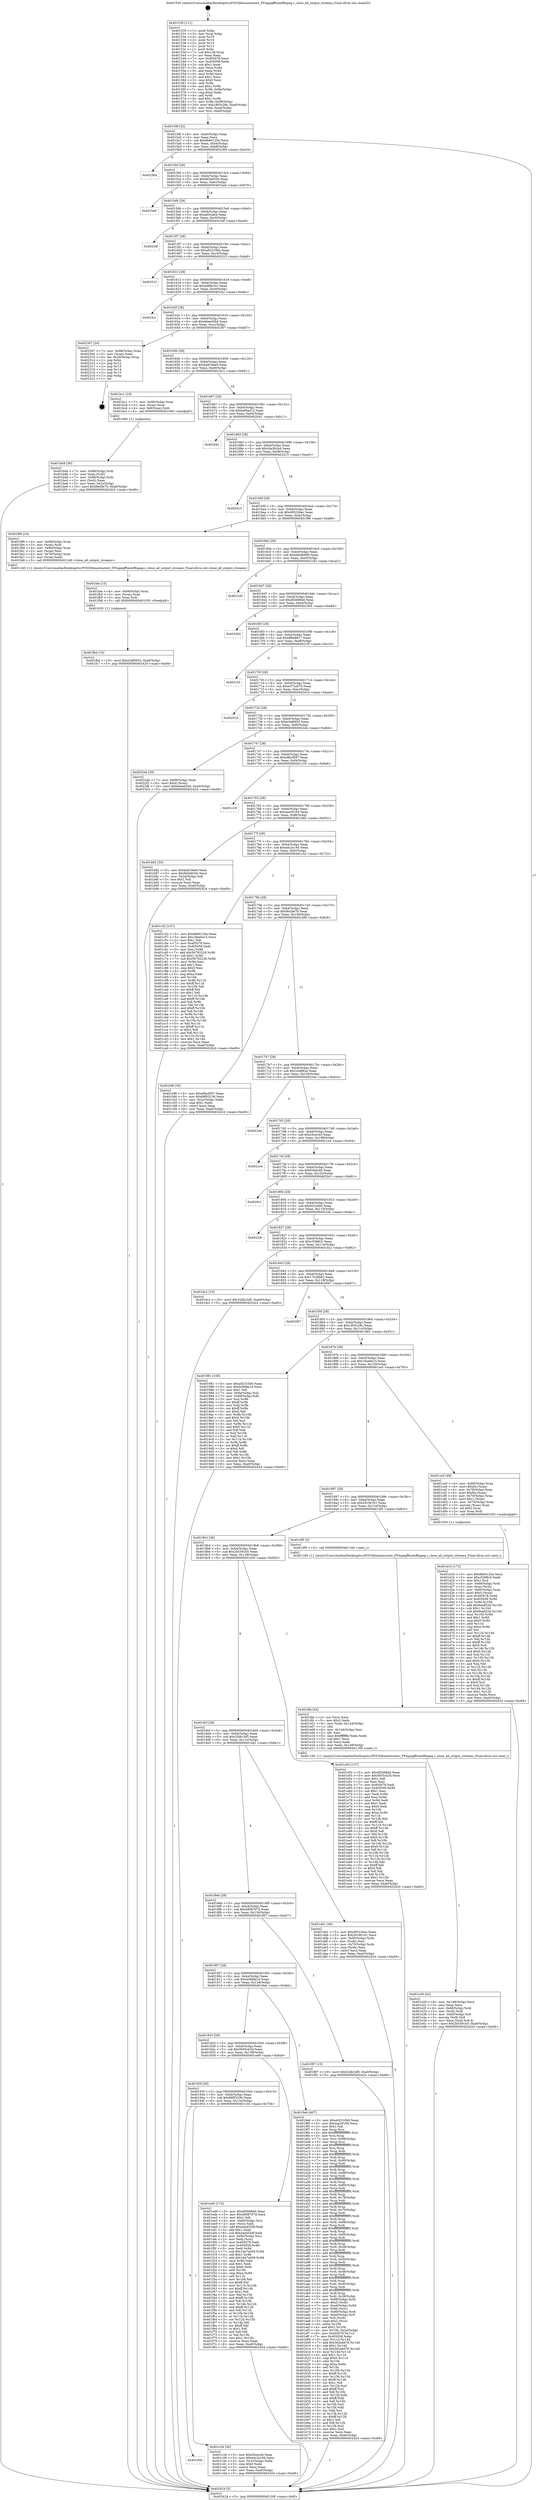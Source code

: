 digraph "0x401530" {
  label = "0x401530 (/mnt/c/Users/mathe/Desktop/tcc/POCII/binaries/extr_FFmpegfftoolsffmpeg.c_close_all_output_streams_Final-ollvm.out::main(0))"
  labelloc = "t"
  node[shape=record]

  Entry [label="",width=0.3,height=0.3,shape=circle,fillcolor=black,style=filled]
  "0x40159f" [label="{
     0x40159f [32]\l
     | [instrs]\l
     &nbsp;&nbsp;0x40159f \<+6\>: mov -0xa0(%rbp),%eax\l
     &nbsp;&nbsp;0x4015a5 \<+2\>: mov %eax,%ecx\l
     &nbsp;&nbsp;0x4015a7 \<+6\>: sub $0x8b60125e,%ecx\l
     &nbsp;&nbsp;0x4015ad \<+6\>: mov %eax,-0xb4(%rbp)\l
     &nbsp;&nbsp;0x4015b3 \<+6\>: mov %ecx,-0xb8(%rbp)\l
     &nbsp;&nbsp;0x4015b9 \<+6\>: je 0000000000402364 \<main+0xe34\>\l
  }"]
  "0x402364" [label="{
     0x402364\l
  }", style=dashed]
  "0x4015bf" [label="{
     0x4015bf [28]\l
     | [instrs]\l
     &nbsp;&nbsp;0x4015bf \<+5\>: jmp 00000000004015c4 \<main+0x94\>\l
     &nbsp;&nbsp;0x4015c4 \<+6\>: mov -0xb4(%rbp),%eax\l
     &nbsp;&nbsp;0x4015ca \<+5\>: sub $0x9d3e833e,%eax\l
     &nbsp;&nbsp;0x4015cf \<+6\>: mov %eax,-0xbc(%rbp)\l
     &nbsp;&nbsp;0x4015d5 \<+6\>: je 0000000000401ba0 \<main+0x670\>\l
  }"]
  Exit [label="",width=0.3,height=0.3,shape=circle,fillcolor=black,style=filled,peripheries=2]
  "0x401ba0" [label="{
     0x401ba0\l
  }", style=dashed]
  "0x4015db" [label="{
     0x4015db [28]\l
     | [instrs]\l
     &nbsp;&nbsp;0x4015db \<+5\>: jmp 00000000004015e0 \<main+0xb0\>\l
     &nbsp;&nbsp;0x4015e0 \<+6\>: mov -0xb4(%rbp),%eax\l
     &nbsp;&nbsp;0x4015e6 \<+5\>: sub $0xa65cafce,%eax\l
     &nbsp;&nbsp;0x4015eb \<+6\>: mov %eax,-0xc0(%rbp)\l
     &nbsp;&nbsp;0x4015f1 \<+6\>: je 00000000004023df \<main+0xeaf\>\l
  }"]
  "0x401fbd" [label="{
     0x401fbd [15]\l
     | [instrs]\l
     &nbsp;&nbsp;0x401fbd \<+10\>: movl $0xe3af6953,-0xa0(%rbp)\l
     &nbsp;&nbsp;0x401fc7 \<+5\>: jmp 0000000000402424 \<main+0xef4\>\l
  }"]
  "0x4023df" [label="{
     0x4023df\l
  }", style=dashed]
  "0x4015f7" [label="{
     0x4015f7 [28]\l
     | [instrs]\l
     &nbsp;&nbsp;0x4015f7 \<+5\>: jmp 00000000004015fc \<main+0xcc\>\l
     &nbsp;&nbsp;0x4015fc \<+6\>: mov -0xb4(%rbp),%eax\l
     &nbsp;&nbsp;0x401602 \<+5\>: sub $0xa92310b0,%eax\l
     &nbsp;&nbsp;0x401607 \<+6\>: mov %eax,-0xc4(%rbp)\l
     &nbsp;&nbsp;0x40160d \<+6\>: je 000000000040231f \<main+0xdef\>\l
  }"]
  "0x401fae" [label="{
     0x401fae [15]\l
     | [instrs]\l
     &nbsp;&nbsp;0x401fae \<+4\>: mov -0x68(%rbp),%rax\l
     &nbsp;&nbsp;0x401fb2 \<+3\>: mov (%rax),%rax\l
     &nbsp;&nbsp;0x401fb5 \<+3\>: mov %rax,%rdi\l
     &nbsp;&nbsp;0x401fb8 \<+5\>: call 0000000000401030 \<free@plt\>\l
     | [calls]\l
     &nbsp;&nbsp;0x401030 \{1\} (unknown)\l
  }"]
  "0x40231f" [label="{
     0x40231f\l
  }", style=dashed]
  "0x401613" [label="{
     0x401613 [28]\l
     | [instrs]\l
     &nbsp;&nbsp;0x401613 \<+5\>: jmp 0000000000401618 \<main+0xe8\>\l
     &nbsp;&nbsp;0x401618 \<+6\>: mov -0xb4(%rbp),%eax\l
     &nbsp;&nbsp;0x40161e \<+5\>: sub $0xa988c3cc,%eax\l
     &nbsp;&nbsp;0x401623 \<+6\>: mov %eax,-0xc8(%rbp)\l
     &nbsp;&nbsp;0x401629 \<+6\>: je 0000000000401fcc \<main+0xa9c\>\l
  }"]
  "0x401e26" [label="{
     0x401e26 [42]\l
     | [instrs]\l
     &nbsp;&nbsp;0x401e26 \<+6\>: mov -0x148(%rbp),%ecx\l
     &nbsp;&nbsp;0x401e2c \<+3\>: imul %eax,%ecx\l
     &nbsp;&nbsp;0x401e2f \<+4\>: mov -0x68(%rbp),%rdi\l
     &nbsp;&nbsp;0x401e33 \<+3\>: mov (%rdi),%rdi\l
     &nbsp;&nbsp;0x401e36 \<+4\>: mov -0x60(%rbp),%r8\l
     &nbsp;&nbsp;0x401e3a \<+3\>: movslq (%r8),%r8\l
     &nbsp;&nbsp;0x401e3d \<+4\>: mov %ecx,(%rdi,%r8,4)\l
     &nbsp;&nbsp;0x401e41 \<+10\>: movl $0x2b5391b5,-0xa0(%rbp)\l
     &nbsp;&nbsp;0x401e4b \<+5\>: jmp 0000000000402424 \<main+0xef4\>\l
  }"]
  "0x401fcc" [label="{
     0x401fcc\l
  }", style=dashed]
  "0x40162f" [label="{
     0x40162f [28]\l
     | [instrs]\l
     &nbsp;&nbsp;0x40162f \<+5\>: jmp 0000000000401634 \<main+0x104\>\l
     &nbsp;&nbsp;0x401634 \<+6\>: mov -0xb4(%rbp),%eax\l
     &nbsp;&nbsp;0x40163a \<+5\>: sub $0xb6eed3b4,%eax\l
     &nbsp;&nbsp;0x40163f \<+6\>: mov %eax,-0xcc(%rbp)\l
     &nbsp;&nbsp;0x401645 \<+6\>: je 0000000000402307 \<main+0xdd7\>\l
  }"]
  "0x401dfa" [label="{
     0x401dfa [44]\l
     | [instrs]\l
     &nbsp;&nbsp;0x401dfa \<+2\>: xor %ecx,%ecx\l
     &nbsp;&nbsp;0x401dfc \<+5\>: mov $0x2,%edx\l
     &nbsp;&nbsp;0x401e01 \<+6\>: mov %edx,-0x144(%rbp)\l
     &nbsp;&nbsp;0x401e07 \<+1\>: cltd\l
     &nbsp;&nbsp;0x401e08 \<+6\>: mov -0x144(%rbp),%esi\l
     &nbsp;&nbsp;0x401e0e \<+2\>: idiv %esi\l
     &nbsp;&nbsp;0x401e10 \<+6\>: imul $0xfffffffe,%edx,%edx\l
     &nbsp;&nbsp;0x401e16 \<+3\>: sub $0x1,%ecx\l
     &nbsp;&nbsp;0x401e19 \<+2\>: sub %ecx,%edx\l
     &nbsp;&nbsp;0x401e1b \<+6\>: mov %edx,-0x148(%rbp)\l
     &nbsp;&nbsp;0x401e21 \<+5\>: call 0000000000401160 \<next_i\>\l
     | [calls]\l
     &nbsp;&nbsp;0x401160 \{1\} (/mnt/c/Users/mathe/Desktop/tcc/POCII/binaries/extr_FFmpegfftoolsffmpeg.c_close_all_output_streams_Final-ollvm.out::next_i)\l
  }"]
  "0x402307" [label="{
     0x402307 [24]\l
     | [instrs]\l
     &nbsp;&nbsp;0x402307 \<+7\>: mov -0x98(%rbp),%rax\l
     &nbsp;&nbsp;0x40230e \<+2\>: mov (%rax),%eax\l
     &nbsp;&nbsp;0x402310 \<+4\>: lea -0x28(%rbp),%rsp\l
     &nbsp;&nbsp;0x402314 \<+1\>: pop %rbx\l
     &nbsp;&nbsp;0x402315 \<+2\>: pop %r12\l
     &nbsp;&nbsp;0x402317 \<+2\>: pop %r13\l
     &nbsp;&nbsp;0x402319 \<+2\>: pop %r14\l
     &nbsp;&nbsp;0x40231b \<+2\>: pop %r15\l
     &nbsp;&nbsp;0x40231d \<+1\>: pop %rbp\l
     &nbsp;&nbsp;0x40231e \<+1\>: ret\l
  }"]
  "0x40164b" [label="{
     0x40164b [28]\l
     | [instrs]\l
     &nbsp;&nbsp;0x40164b \<+5\>: jmp 0000000000401650 \<main+0x120\>\l
     &nbsp;&nbsp;0x401650 \<+6\>: mov -0xb4(%rbp),%eax\l
     &nbsp;&nbsp;0x401656 \<+5\>: sub $0xba919ee0,%eax\l
     &nbsp;&nbsp;0x40165b \<+6\>: mov %eax,-0xd0(%rbp)\l
     &nbsp;&nbsp;0x401661 \<+6\>: je 0000000000401bc1 \<main+0x691\>\l
  }"]
  "0x401d16" [label="{
     0x401d16 [172]\l
     | [instrs]\l
     &nbsp;&nbsp;0x401d16 \<+5\>: mov $0x8b60125e,%ecx\l
     &nbsp;&nbsp;0x401d1b \<+5\>: mov $0xc0288c5,%edx\l
     &nbsp;&nbsp;0x401d20 \<+3\>: mov $0x1,%sil\l
     &nbsp;&nbsp;0x401d23 \<+4\>: mov -0x68(%rbp),%rdi\l
     &nbsp;&nbsp;0x401d27 \<+3\>: mov %rax,(%rdi)\l
     &nbsp;&nbsp;0x401d2a \<+4\>: mov -0x60(%rbp),%rax\l
     &nbsp;&nbsp;0x401d2e \<+6\>: movl $0x0,(%rax)\l
     &nbsp;&nbsp;0x401d34 \<+8\>: mov 0x405078,%r8d\l
     &nbsp;&nbsp;0x401d3c \<+8\>: mov 0x405058,%r9d\l
     &nbsp;&nbsp;0x401d44 \<+3\>: mov %r8d,%r10d\l
     &nbsp;&nbsp;0x401d47 \<+7\>: add $0x6ea822d,%r10d\l
     &nbsp;&nbsp;0x401d4e \<+4\>: sub $0x1,%r10d\l
     &nbsp;&nbsp;0x401d52 \<+7\>: sub $0x6ea822d,%r10d\l
     &nbsp;&nbsp;0x401d59 \<+4\>: imul %r10d,%r8d\l
     &nbsp;&nbsp;0x401d5d \<+4\>: and $0x1,%r8d\l
     &nbsp;&nbsp;0x401d61 \<+4\>: cmp $0x0,%r8d\l
     &nbsp;&nbsp;0x401d65 \<+4\>: sete %r11b\l
     &nbsp;&nbsp;0x401d69 \<+4\>: cmp $0xa,%r9d\l
     &nbsp;&nbsp;0x401d6d \<+3\>: setl %bl\l
     &nbsp;&nbsp;0x401d70 \<+3\>: mov %r11b,%r14b\l
     &nbsp;&nbsp;0x401d73 \<+4\>: xor $0xff,%r14b\l
     &nbsp;&nbsp;0x401d77 \<+3\>: mov %bl,%r15b\l
     &nbsp;&nbsp;0x401d7a \<+4\>: xor $0xff,%r15b\l
     &nbsp;&nbsp;0x401d7e \<+4\>: xor $0x0,%sil\l
     &nbsp;&nbsp;0x401d82 \<+3\>: mov %r14b,%r12b\l
     &nbsp;&nbsp;0x401d85 \<+4\>: and $0x0,%r12b\l
     &nbsp;&nbsp;0x401d89 \<+3\>: and %sil,%r11b\l
     &nbsp;&nbsp;0x401d8c \<+3\>: mov %r15b,%r13b\l
     &nbsp;&nbsp;0x401d8f \<+4\>: and $0x0,%r13b\l
     &nbsp;&nbsp;0x401d93 \<+3\>: and %sil,%bl\l
     &nbsp;&nbsp;0x401d96 \<+3\>: or %r11b,%r12b\l
     &nbsp;&nbsp;0x401d99 \<+3\>: or %bl,%r13b\l
     &nbsp;&nbsp;0x401d9c \<+3\>: xor %r13b,%r12b\l
     &nbsp;&nbsp;0x401d9f \<+3\>: or %r15b,%r14b\l
     &nbsp;&nbsp;0x401da2 \<+4\>: xor $0xff,%r14b\l
     &nbsp;&nbsp;0x401da6 \<+4\>: or $0x0,%sil\l
     &nbsp;&nbsp;0x401daa \<+3\>: and %sil,%r14b\l
     &nbsp;&nbsp;0x401dad \<+3\>: or %r14b,%r12b\l
     &nbsp;&nbsp;0x401db0 \<+4\>: test $0x1,%r12b\l
     &nbsp;&nbsp;0x401db4 \<+3\>: cmovne %edx,%ecx\l
     &nbsp;&nbsp;0x401db7 \<+6\>: mov %ecx,-0xa0(%rbp)\l
     &nbsp;&nbsp;0x401dbd \<+5\>: jmp 0000000000402424 \<main+0xef4\>\l
  }"]
  "0x401bc1" [label="{
     0x401bc1 [19]\l
     | [instrs]\l
     &nbsp;&nbsp;0x401bc1 \<+7\>: mov -0x90(%rbp),%rax\l
     &nbsp;&nbsp;0x401bc8 \<+3\>: mov (%rax),%rax\l
     &nbsp;&nbsp;0x401bcb \<+4\>: mov 0x8(%rax),%rdi\l
     &nbsp;&nbsp;0x401bcf \<+5\>: call 0000000000401060 \<atoi@plt\>\l
     | [calls]\l
     &nbsp;&nbsp;0x401060 \{1\} (unknown)\l
  }"]
  "0x401667" [label="{
     0x401667 [28]\l
     | [instrs]\l
     &nbsp;&nbsp;0x401667 \<+5\>: jmp 000000000040166c \<main+0x13c\>\l
     &nbsp;&nbsp;0x40166c \<+6\>: mov -0xb4(%rbp),%eax\l
     &nbsp;&nbsp;0x401672 \<+5\>: sub $0xbef0ad12,%eax\l
     &nbsp;&nbsp;0x401677 \<+6\>: mov %eax,-0xd4(%rbp)\l
     &nbsp;&nbsp;0x40167d \<+6\>: je 0000000000402041 \<main+0xb11\>\l
  }"]
  "0x40195b" [label="{
     0x40195b\l
  }", style=dashed]
  "0x402041" [label="{
     0x402041\l
  }", style=dashed]
  "0x401683" [label="{
     0x401683 [28]\l
     | [instrs]\l
     &nbsp;&nbsp;0x401683 \<+5\>: jmp 0000000000401688 \<main+0x158\>\l
     &nbsp;&nbsp;0x401688 \<+6\>: mov -0xb4(%rbp),%eax\l
     &nbsp;&nbsp;0x40168e \<+5\>: sub $0xc9a3b2a4,%eax\l
     &nbsp;&nbsp;0x401693 \<+6\>: mov %eax,-0xd8(%rbp)\l
     &nbsp;&nbsp;0x401699 \<+6\>: je 0000000000402415 \<main+0xee5\>\l
  }"]
  "0x401c34" [label="{
     0x401c34 [30]\l
     | [instrs]\l
     &nbsp;&nbsp;0x401c34 \<+5\>: mov $0x29cec4d,%eax\l
     &nbsp;&nbsp;0x401c39 \<+5\>: mov $0xedc2e194,%ecx\l
     &nbsp;&nbsp;0x401c3e \<+3\>: mov -0x2c(%rbp),%edx\l
     &nbsp;&nbsp;0x401c41 \<+3\>: cmp $0x0,%edx\l
     &nbsp;&nbsp;0x401c44 \<+3\>: cmove %ecx,%eax\l
     &nbsp;&nbsp;0x401c47 \<+6\>: mov %eax,-0xa0(%rbp)\l
     &nbsp;&nbsp;0x401c4d \<+5\>: jmp 0000000000402424 \<main+0xef4\>\l
  }"]
  "0x402415" [label="{
     0x402415\l
  }", style=dashed]
  "0x40169f" [label="{
     0x40169f [28]\l
     | [instrs]\l
     &nbsp;&nbsp;0x40169f \<+5\>: jmp 00000000004016a4 \<main+0x174\>\l
     &nbsp;&nbsp;0x4016a4 \<+6\>: mov -0xb4(%rbp),%eax\l
     &nbsp;&nbsp;0x4016aa \<+5\>: sub $0xd95226ec,%eax\l
     &nbsp;&nbsp;0x4016af \<+6\>: mov %eax,-0xdc(%rbp)\l
     &nbsp;&nbsp;0x4016b5 \<+6\>: je 0000000000401f96 \<main+0xa66\>\l
  }"]
  "0x40193f" [label="{
     0x40193f [28]\l
     | [instrs]\l
     &nbsp;&nbsp;0x40193f \<+5\>: jmp 0000000000401944 \<main+0x414\>\l
     &nbsp;&nbsp;0x401944 \<+6\>: mov -0xb4(%rbp),%eax\l
     &nbsp;&nbsp;0x40194a \<+5\>: sub $0x68f55236,%eax\l
     &nbsp;&nbsp;0x40194f \<+6\>: mov %eax,-0x13c(%rbp)\l
     &nbsp;&nbsp;0x401955 \<+6\>: je 0000000000401c34 \<main+0x704\>\l
  }"]
  "0x401f96" [label="{
     0x401f96 [24]\l
     | [instrs]\l
     &nbsp;&nbsp;0x401f96 \<+4\>: mov -0x68(%rbp),%rax\l
     &nbsp;&nbsp;0x401f9a \<+3\>: mov (%rax),%rdi\l
     &nbsp;&nbsp;0x401f9d \<+4\>: mov -0x80(%rbp),%rax\l
     &nbsp;&nbsp;0x401fa1 \<+2\>: mov (%rax),%esi\l
     &nbsp;&nbsp;0x401fa3 \<+4\>: mov -0x78(%rbp),%rax\l
     &nbsp;&nbsp;0x401fa7 \<+2\>: mov (%rax),%edx\l
     &nbsp;&nbsp;0x401fa9 \<+5\>: call 0000000000401240 \<close_all_output_streams\>\l
     | [calls]\l
     &nbsp;&nbsp;0x401240 \{1\} (/mnt/c/Users/mathe/Desktop/tcc/POCII/binaries/extr_FFmpegfftoolsffmpeg.c_close_all_output_streams_Final-ollvm.out::close_all_output_streams)\l
  }"]
  "0x4016bb" [label="{
     0x4016bb [28]\l
     | [instrs]\l
     &nbsp;&nbsp;0x4016bb \<+5\>: jmp 00000000004016c0 \<main+0x190\>\l
     &nbsp;&nbsp;0x4016c0 \<+6\>: mov -0xb4(%rbp),%eax\l
     &nbsp;&nbsp;0x4016c6 \<+5\>: sub $0xda6d68d9,%eax\l
     &nbsp;&nbsp;0x4016cb \<+6\>: mov %eax,-0xe0(%rbp)\l
     &nbsp;&nbsp;0x4016d1 \<+6\>: je 00000000004021d5 \<main+0xca5\>\l
  }"]
  "0x401ed9" [label="{
     0x401ed9 [174]\l
     | [instrs]\l
     &nbsp;&nbsp;0x401ed9 \<+5\>: mov $0xdf2668dd,%eax\l
     &nbsp;&nbsp;0x401ede \<+5\>: mov $0x4908707d,%ecx\l
     &nbsp;&nbsp;0x401ee3 \<+2\>: mov $0x1,%dl\l
     &nbsp;&nbsp;0x401ee5 \<+4\>: mov -0x60(%rbp),%rsi\l
     &nbsp;&nbsp;0x401ee9 \<+2\>: mov (%rsi),%edi\l
     &nbsp;&nbsp;0x401eeb \<+6\>: add $0xa4a455df,%edi\l
     &nbsp;&nbsp;0x401ef1 \<+3\>: add $0x1,%edi\l
     &nbsp;&nbsp;0x401ef4 \<+6\>: sub $0xa4a455df,%edi\l
     &nbsp;&nbsp;0x401efa \<+4\>: mov -0x60(%rbp),%rsi\l
     &nbsp;&nbsp;0x401efe \<+2\>: mov %edi,(%rsi)\l
     &nbsp;&nbsp;0x401f00 \<+7\>: mov 0x405078,%edi\l
     &nbsp;&nbsp;0x401f07 \<+8\>: mov 0x405058,%r8d\l
     &nbsp;&nbsp;0x401f0f \<+3\>: mov %edi,%r9d\l
     &nbsp;&nbsp;0x401f12 \<+7\>: sub $0x1be7a059,%r9d\l
     &nbsp;&nbsp;0x401f19 \<+4\>: sub $0x1,%r9d\l
     &nbsp;&nbsp;0x401f1d \<+7\>: add $0x1be7a059,%r9d\l
     &nbsp;&nbsp;0x401f24 \<+4\>: imul %r9d,%edi\l
     &nbsp;&nbsp;0x401f28 \<+3\>: and $0x1,%edi\l
     &nbsp;&nbsp;0x401f2b \<+3\>: cmp $0x0,%edi\l
     &nbsp;&nbsp;0x401f2e \<+4\>: sete %r10b\l
     &nbsp;&nbsp;0x401f32 \<+4\>: cmp $0xa,%r8d\l
     &nbsp;&nbsp;0x401f36 \<+4\>: setl %r11b\l
     &nbsp;&nbsp;0x401f3a \<+3\>: mov %r10b,%bl\l
     &nbsp;&nbsp;0x401f3d \<+3\>: xor $0xff,%bl\l
     &nbsp;&nbsp;0x401f40 \<+3\>: mov %r11b,%r14b\l
     &nbsp;&nbsp;0x401f43 \<+4\>: xor $0xff,%r14b\l
     &nbsp;&nbsp;0x401f47 \<+3\>: xor $0x1,%dl\l
     &nbsp;&nbsp;0x401f4a \<+3\>: mov %bl,%r15b\l
     &nbsp;&nbsp;0x401f4d \<+4\>: and $0xff,%r15b\l
     &nbsp;&nbsp;0x401f51 \<+3\>: and %dl,%r10b\l
     &nbsp;&nbsp;0x401f54 \<+3\>: mov %r14b,%r12b\l
     &nbsp;&nbsp;0x401f57 \<+4\>: and $0xff,%r12b\l
     &nbsp;&nbsp;0x401f5b \<+3\>: and %dl,%r11b\l
     &nbsp;&nbsp;0x401f5e \<+3\>: or %r10b,%r15b\l
     &nbsp;&nbsp;0x401f61 \<+3\>: or %r11b,%r12b\l
     &nbsp;&nbsp;0x401f64 \<+3\>: xor %r12b,%r15b\l
     &nbsp;&nbsp;0x401f67 \<+3\>: or %r14b,%bl\l
     &nbsp;&nbsp;0x401f6a \<+3\>: xor $0xff,%bl\l
     &nbsp;&nbsp;0x401f6d \<+3\>: or $0x1,%dl\l
     &nbsp;&nbsp;0x401f70 \<+2\>: and %dl,%bl\l
     &nbsp;&nbsp;0x401f72 \<+3\>: or %bl,%r15b\l
     &nbsp;&nbsp;0x401f75 \<+4\>: test $0x1,%r15b\l
     &nbsp;&nbsp;0x401f79 \<+3\>: cmovne %ecx,%eax\l
     &nbsp;&nbsp;0x401f7c \<+6\>: mov %eax,-0xa0(%rbp)\l
     &nbsp;&nbsp;0x401f82 \<+5\>: jmp 0000000000402424 \<main+0xef4\>\l
  }"]
  "0x4021d5" [label="{
     0x4021d5\l
  }", style=dashed]
  "0x4016d7" [label="{
     0x4016d7 [28]\l
     | [instrs]\l
     &nbsp;&nbsp;0x4016d7 \<+5\>: jmp 00000000004016dc \<main+0x1ac\>\l
     &nbsp;&nbsp;0x4016dc \<+6\>: mov -0xb4(%rbp),%eax\l
     &nbsp;&nbsp;0x4016e2 \<+5\>: sub $0xdf2668dd,%eax\l
     &nbsp;&nbsp;0x4016e7 \<+6\>: mov %eax,-0xe4(%rbp)\l
     &nbsp;&nbsp;0x4016ed \<+6\>: je 00000000004023b5 \<main+0xe85\>\l
  }"]
  "0x401bd4" [label="{
     0x401bd4 [36]\l
     | [instrs]\l
     &nbsp;&nbsp;0x401bd4 \<+7\>: mov -0x88(%rbp),%rdi\l
     &nbsp;&nbsp;0x401bdb \<+2\>: mov %eax,(%rdi)\l
     &nbsp;&nbsp;0x401bdd \<+7\>: mov -0x88(%rbp),%rdi\l
     &nbsp;&nbsp;0x401be4 \<+2\>: mov (%rdi),%eax\l
     &nbsp;&nbsp;0x401be6 \<+3\>: mov %eax,-0x2c(%rbp)\l
     &nbsp;&nbsp;0x401be9 \<+10\>: movl $0xf6e2fe7b,-0xa0(%rbp)\l
     &nbsp;&nbsp;0x401bf3 \<+5\>: jmp 0000000000402424 \<main+0xef4\>\l
  }"]
  "0x4023b5" [label="{
     0x4023b5\l
  }", style=dashed]
  "0x4016f3" [label="{
     0x4016f3 [28]\l
     | [instrs]\l
     &nbsp;&nbsp;0x4016f3 \<+5\>: jmp 00000000004016f8 \<main+0x1c8\>\l
     &nbsp;&nbsp;0x4016f8 \<+6\>: mov -0xb4(%rbp),%eax\l
     &nbsp;&nbsp;0x4016fe \<+5\>: sub $0xdf6e8817,%eax\l
     &nbsp;&nbsp;0x401703 \<+6\>: mov %eax,-0xe8(%rbp)\l
     &nbsp;&nbsp;0x401709 \<+6\>: je 00000000004021f3 \<main+0xcc3\>\l
  }"]
  "0x401923" [label="{
     0x401923 [28]\l
     | [instrs]\l
     &nbsp;&nbsp;0x401923 \<+5\>: jmp 0000000000401928 \<main+0x3f8\>\l
     &nbsp;&nbsp;0x401928 \<+6\>: mov -0xb4(%rbp),%eax\l
     &nbsp;&nbsp;0x40192e \<+5\>: sub $0x5655cb3d,%eax\l
     &nbsp;&nbsp;0x401933 \<+6\>: mov %eax,-0x138(%rbp)\l
     &nbsp;&nbsp;0x401939 \<+6\>: je 0000000000401ed9 \<main+0x9a9\>\l
  }"]
  "0x4021f3" [label="{
     0x4021f3\l
  }", style=dashed]
  "0x40170f" [label="{
     0x40170f [28]\l
     | [instrs]\l
     &nbsp;&nbsp;0x40170f \<+5\>: jmp 0000000000401714 \<main+0x1e4\>\l
     &nbsp;&nbsp;0x401714 \<+6\>: mov -0xb4(%rbp),%eax\l
     &nbsp;&nbsp;0x40171a \<+5\>: sub $0xe372a070,%eax\l
     &nbsp;&nbsp;0x40171f \<+6\>: mov %eax,-0xec(%rbp)\l
     &nbsp;&nbsp;0x401725 \<+6\>: je 000000000040201d \<main+0xaed\>\l
  }"]
  "0x4019eb" [label="{
     0x4019eb [407]\l
     | [instrs]\l
     &nbsp;&nbsp;0x4019eb \<+5\>: mov $0xa92310b0,%eax\l
     &nbsp;&nbsp;0x4019f0 \<+5\>: mov $0xeaa29164,%ecx\l
     &nbsp;&nbsp;0x4019f5 \<+2\>: mov $0x1,%dl\l
     &nbsp;&nbsp;0x4019f7 \<+3\>: mov %rsp,%rsi\l
     &nbsp;&nbsp;0x4019fa \<+4\>: add $0xfffffffffffffff0,%rsi\l
     &nbsp;&nbsp;0x4019fe \<+3\>: mov %rsi,%rsp\l
     &nbsp;&nbsp;0x401a01 \<+7\>: mov %rsi,-0x98(%rbp)\l
     &nbsp;&nbsp;0x401a08 \<+3\>: mov %rsp,%rsi\l
     &nbsp;&nbsp;0x401a0b \<+4\>: add $0xfffffffffffffff0,%rsi\l
     &nbsp;&nbsp;0x401a0f \<+3\>: mov %rsi,%rsp\l
     &nbsp;&nbsp;0x401a12 \<+3\>: mov %rsp,%rdi\l
     &nbsp;&nbsp;0x401a15 \<+4\>: add $0xfffffffffffffff0,%rdi\l
     &nbsp;&nbsp;0x401a19 \<+3\>: mov %rdi,%rsp\l
     &nbsp;&nbsp;0x401a1c \<+7\>: mov %rdi,-0x90(%rbp)\l
     &nbsp;&nbsp;0x401a23 \<+3\>: mov %rsp,%rdi\l
     &nbsp;&nbsp;0x401a26 \<+4\>: add $0xfffffffffffffff0,%rdi\l
     &nbsp;&nbsp;0x401a2a \<+3\>: mov %rdi,%rsp\l
     &nbsp;&nbsp;0x401a2d \<+7\>: mov %rdi,-0x88(%rbp)\l
     &nbsp;&nbsp;0x401a34 \<+3\>: mov %rsp,%rdi\l
     &nbsp;&nbsp;0x401a37 \<+4\>: add $0xfffffffffffffff0,%rdi\l
     &nbsp;&nbsp;0x401a3b \<+3\>: mov %rdi,%rsp\l
     &nbsp;&nbsp;0x401a3e \<+4\>: mov %rdi,-0x80(%rbp)\l
     &nbsp;&nbsp;0x401a42 \<+3\>: mov %rsp,%rdi\l
     &nbsp;&nbsp;0x401a45 \<+4\>: add $0xfffffffffffffff0,%rdi\l
     &nbsp;&nbsp;0x401a49 \<+3\>: mov %rdi,%rsp\l
     &nbsp;&nbsp;0x401a4c \<+4\>: mov %rdi,-0x78(%rbp)\l
     &nbsp;&nbsp;0x401a50 \<+3\>: mov %rsp,%rdi\l
     &nbsp;&nbsp;0x401a53 \<+4\>: add $0xfffffffffffffff0,%rdi\l
     &nbsp;&nbsp;0x401a57 \<+3\>: mov %rdi,%rsp\l
     &nbsp;&nbsp;0x401a5a \<+4\>: mov %rdi,-0x70(%rbp)\l
     &nbsp;&nbsp;0x401a5e \<+3\>: mov %rsp,%rdi\l
     &nbsp;&nbsp;0x401a61 \<+4\>: add $0xfffffffffffffff0,%rdi\l
     &nbsp;&nbsp;0x401a65 \<+3\>: mov %rdi,%rsp\l
     &nbsp;&nbsp;0x401a68 \<+4\>: mov %rdi,-0x68(%rbp)\l
     &nbsp;&nbsp;0x401a6c \<+3\>: mov %rsp,%rdi\l
     &nbsp;&nbsp;0x401a6f \<+4\>: add $0xfffffffffffffff0,%rdi\l
     &nbsp;&nbsp;0x401a73 \<+3\>: mov %rdi,%rsp\l
     &nbsp;&nbsp;0x401a76 \<+4\>: mov %rdi,-0x60(%rbp)\l
     &nbsp;&nbsp;0x401a7a \<+3\>: mov %rsp,%rdi\l
     &nbsp;&nbsp;0x401a7d \<+4\>: add $0xfffffffffffffff0,%rdi\l
     &nbsp;&nbsp;0x401a81 \<+3\>: mov %rdi,%rsp\l
     &nbsp;&nbsp;0x401a84 \<+4\>: mov %rdi,-0x58(%rbp)\l
     &nbsp;&nbsp;0x401a88 \<+3\>: mov %rsp,%rdi\l
     &nbsp;&nbsp;0x401a8b \<+4\>: add $0xfffffffffffffff0,%rdi\l
     &nbsp;&nbsp;0x401a8f \<+3\>: mov %rdi,%rsp\l
     &nbsp;&nbsp;0x401a92 \<+4\>: mov %rdi,-0x50(%rbp)\l
     &nbsp;&nbsp;0x401a96 \<+3\>: mov %rsp,%rdi\l
     &nbsp;&nbsp;0x401a99 \<+4\>: add $0xfffffffffffffff0,%rdi\l
     &nbsp;&nbsp;0x401a9d \<+3\>: mov %rdi,%rsp\l
     &nbsp;&nbsp;0x401aa0 \<+4\>: mov %rdi,-0x48(%rbp)\l
     &nbsp;&nbsp;0x401aa4 \<+3\>: mov %rsp,%rdi\l
     &nbsp;&nbsp;0x401aa7 \<+4\>: add $0xfffffffffffffff0,%rdi\l
     &nbsp;&nbsp;0x401aab \<+3\>: mov %rdi,%rsp\l
     &nbsp;&nbsp;0x401aae \<+4\>: mov %rdi,-0x40(%rbp)\l
     &nbsp;&nbsp;0x401ab2 \<+3\>: mov %rsp,%rdi\l
     &nbsp;&nbsp;0x401ab5 \<+4\>: add $0xfffffffffffffff0,%rdi\l
     &nbsp;&nbsp;0x401ab9 \<+3\>: mov %rdi,%rsp\l
     &nbsp;&nbsp;0x401abc \<+4\>: mov %rdi,-0x38(%rbp)\l
     &nbsp;&nbsp;0x401ac0 \<+7\>: mov -0x98(%rbp),%rdi\l
     &nbsp;&nbsp;0x401ac7 \<+6\>: movl $0x0,(%rdi)\l
     &nbsp;&nbsp;0x401acd \<+7\>: mov -0xa4(%rbp),%r8d\l
     &nbsp;&nbsp;0x401ad4 \<+3\>: mov %r8d,(%rsi)\l
     &nbsp;&nbsp;0x401ad7 \<+7\>: mov -0x90(%rbp),%rdi\l
     &nbsp;&nbsp;0x401ade \<+7\>: mov -0xb0(%rbp),%r9\l
     &nbsp;&nbsp;0x401ae5 \<+3\>: mov %r9,(%rdi)\l
     &nbsp;&nbsp;0x401ae8 \<+3\>: cmpl $0x2,(%rsi)\l
     &nbsp;&nbsp;0x401aeb \<+4\>: setne %r10b\l
     &nbsp;&nbsp;0x401aef \<+4\>: and $0x1,%r10b\l
     &nbsp;&nbsp;0x401af3 \<+4\>: mov %r10b,-0x2d(%rbp)\l
     &nbsp;&nbsp;0x401af7 \<+8\>: mov 0x405078,%r11d\l
     &nbsp;&nbsp;0x401aff \<+7\>: mov 0x405058,%ebx\l
     &nbsp;&nbsp;0x401b06 \<+3\>: mov %r11d,%r14d\l
     &nbsp;&nbsp;0x401b09 \<+7\>: add $0x562a4d76,%r14d\l
     &nbsp;&nbsp;0x401b10 \<+4\>: sub $0x1,%r14d\l
     &nbsp;&nbsp;0x401b14 \<+7\>: sub $0x562a4d76,%r14d\l
     &nbsp;&nbsp;0x401b1b \<+4\>: imul %r14d,%r11d\l
     &nbsp;&nbsp;0x401b1f \<+4\>: and $0x1,%r11d\l
     &nbsp;&nbsp;0x401b23 \<+4\>: cmp $0x0,%r11d\l
     &nbsp;&nbsp;0x401b27 \<+4\>: sete %r10b\l
     &nbsp;&nbsp;0x401b2b \<+3\>: cmp $0xa,%ebx\l
     &nbsp;&nbsp;0x401b2e \<+4\>: setl %r15b\l
     &nbsp;&nbsp;0x401b32 \<+3\>: mov %r10b,%r12b\l
     &nbsp;&nbsp;0x401b35 \<+4\>: xor $0xff,%r12b\l
     &nbsp;&nbsp;0x401b39 \<+3\>: mov %r15b,%r13b\l
     &nbsp;&nbsp;0x401b3c \<+4\>: xor $0xff,%r13b\l
     &nbsp;&nbsp;0x401b40 \<+3\>: xor $0x1,%dl\l
     &nbsp;&nbsp;0x401b43 \<+3\>: mov %r12b,%sil\l
     &nbsp;&nbsp;0x401b46 \<+4\>: and $0xff,%sil\l
     &nbsp;&nbsp;0x401b4a \<+3\>: and %dl,%r10b\l
     &nbsp;&nbsp;0x401b4d \<+3\>: mov %r13b,%dil\l
     &nbsp;&nbsp;0x401b50 \<+4\>: and $0xff,%dil\l
     &nbsp;&nbsp;0x401b54 \<+3\>: and %dl,%r15b\l
     &nbsp;&nbsp;0x401b57 \<+3\>: or %r10b,%sil\l
     &nbsp;&nbsp;0x401b5a \<+3\>: or %r15b,%dil\l
     &nbsp;&nbsp;0x401b5d \<+3\>: xor %dil,%sil\l
     &nbsp;&nbsp;0x401b60 \<+3\>: or %r13b,%r12b\l
     &nbsp;&nbsp;0x401b63 \<+4\>: xor $0xff,%r12b\l
     &nbsp;&nbsp;0x401b67 \<+3\>: or $0x1,%dl\l
     &nbsp;&nbsp;0x401b6a \<+3\>: and %dl,%r12b\l
     &nbsp;&nbsp;0x401b6d \<+3\>: or %r12b,%sil\l
     &nbsp;&nbsp;0x401b70 \<+4\>: test $0x1,%sil\l
     &nbsp;&nbsp;0x401b74 \<+3\>: cmovne %ecx,%eax\l
     &nbsp;&nbsp;0x401b77 \<+6\>: mov %eax,-0xa0(%rbp)\l
     &nbsp;&nbsp;0x401b7d \<+5\>: jmp 0000000000402424 \<main+0xef4\>\l
  }"]
  "0x40201d" [label="{
     0x40201d\l
  }", style=dashed]
  "0x40172b" [label="{
     0x40172b [28]\l
     | [instrs]\l
     &nbsp;&nbsp;0x40172b \<+5\>: jmp 0000000000401730 \<main+0x200\>\l
     &nbsp;&nbsp;0x401730 \<+6\>: mov -0xb4(%rbp),%eax\l
     &nbsp;&nbsp;0x401736 \<+5\>: sub $0xe3af6953,%eax\l
     &nbsp;&nbsp;0x40173b \<+6\>: mov %eax,-0xf0(%rbp)\l
     &nbsp;&nbsp;0x401741 \<+6\>: je 00000000004022eb \<main+0xdbb\>\l
  }"]
  "0x401907" [label="{
     0x401907 [28]\l
     | [instrs]\l
     &nbsp;&nbsp;0x401907 \<+5\>: jmp 000000000040190c \<main+0x3dc\>\l
     &nbsp;&nbsp;0x40190c \<+6\>: mov -0xb4(%rbp),%eax\l
     &nbsp;&nbsp;0x401912 \<+5\>: sub $0x4c9d9a1d,%eax\l
     &nbsp;&nbsp;0x401917 \<+6\>: mov %eax,-0x134(%rbp)\l
     &nbsp;&nbsp;0x40191d \<+6\>: je 00000000004019eb \<main+0x4bb\>\l
  }"]
  "0x4022eb" [label="{
     0x4022eb [28]\l
     | [instrs]\l
     &nbsp;&nbsp;0x4022eb \<+7\>: mov -0x98(%rbp),%rax\l
     &nbsp;&nbsp;0x4022f2 \<+6\>: movl $0x0,(%rax)\l
     &nbsp;&nbsp;0x4022f8 \<+10\>: movl $0xb6eed3b4,-0xa0(%rbp)\l
     &nbsp;&nbsp;0x402302 \<+5\>: jmp 0000000000402424 \<main+0xef4\>\l
  }"]
  "0x401747" [label="{
     0x401747 [28]\l
     | [instrs]\l
     &nbsp;&nbsp;0x401747 \<+5\>: jmp 000000000040174c \<main+0x21c\>\l
     &nbsp;&nbsp;0x40174c \<+6\>: mov -0xb4(%rbp),%eax\l
     &nbsp;&nbsp;0x401752 \<+5\>: sub $0xe9bcf597,%eax\l
     &nbsp;&nbsp;0x401757 \<+6\>: mov %eax,-0xf4(%rbp)\l
     &nbsp;&nbsp;0x40175d \<+6\>: je 0000000000401c16 \<main+0x6e6\>\l
  }"]
  "0x401f87" [label="{
     0x401f87 [15]\l
     | [instrs]\l
     &nbsp;&nbsp;0x401f87 \<+10\>: movl $0x32db1bf5,-0xa0(%rbp)\l
     &nbsp;&nbsp;0x401f91 \<+5\>: jmp 0000000000402424 \<main+0xef4\>\l
  }"]
  "0x401c16" [label="{
     0x401c16\l
  }", style=dashed]
  "0x401763" [label="{
     0x401763 [28]\l
     | [instrs]\l
     &nbsp;&nbsp;0x401763 \<+5\>: jmp 0000000000401768 \<main+0x238\>\l
     &nbsp;&nbsp;0x401768 \<+6\>: mov -0xb4(%rbp),%eax\l
     &nbsp;&nbsp;0x40176e \<+5\>: sub $0xeaa29164,%eax\l
     &nbsp;&nbsp;0x401773 \<+6\>: mov %eax,-0xf8(%rbp)\l
     &nbsp;&nbsp;0x401779 \<+6\>: je 0000000000401b82 \<main+0x652\>\l
  }"]
  "0x4018eb" [label="{
     0x4018eb [28]\l
     | [instrs]\l
     &nbsp;&nbsp;0x4018eb \<+5\>: jmp 00000000004018f0 \<main+0x3c0\>\l
     &nbsp;&nbsp;0x4018f0 \<+6\>: mov -0xb4(%rbp),%eax\l
     &nbsp;&nbsp;0x4018f6 \<+5\>: sub $0x4908707d,%eax\l
     &nbsp;&nbsp;0x4018fb \<+6\>: mov %eax,-0x130(%rbp)\l
     &nbsp;&nbsp;0x401901 \<+6\>: je 0000000000401f87 \<main+0xa57\>\l
  }"]
  "0x401b82" [label="{
     0x401b82 [30]\l
     | [instrs]\l
     &nbsp;&nbsp;0x401b82 \<+5\>: mov $0xba919ee0,%eax\l
     &nbsp;&nbsp;0x401b87 \<+5\>: mov $0x9d3e833e,%ecx\l
     &nbsp;&nbsp;0x401b8c \<+3\>: mov -0x2d(%rbp),%dl\l
     &nbsp;&nbsp;0x401b8f \<+3\>: test $0x1,%dl\l
     &nbsp;&nbsp;0x401b92 \<+3\>: cmovne %ecx,%eax\l
     &nbsp;&nbsp;0x401b95 \<+6\>: mov %eax,-0xa0(%rbp)\l
     &nbsp;&nbsp;0x401b9b \<+5\>: jmp 0000000000402424 \<main+0xef4\>\l
  }"]
  "0x40177f" [label="{
     0x40177f [28]\l
     | [instrs]\l
     &nbsp;&nbsp;0x40177f \<+5\>: jmp 0000000000401784 \<main+0x254\>\l
     &nbsp;&nbsp;0x401784 \<+6\>: mov -0xb4(%rbp),%eax\l
     &nbsp;&nbsp;0x40178a \<+5\>: sub $0xedc2e194,%eax\l
     &nbsp;&nbsp;0x40178f \<+6\>: mov %eax,-0xfc(%rbp)\l
     &nbsp;&nbsp;0x401795 \<+6\>: je 0000000000401c52 \<main+0x722\>\l
  }"]
  "0x401dd1" [label="{
     0x401dd1 [36]\l
     | [instrs]\l
     &nbsp;&nbsp;0x401dd1 \<+5\>: mov $0xd95226ec,%eax\l
     &nbsp;&nbsp;0x401dd6 \<+5\>: mov $0x29190161,%ecx\l
     &nbsp;&nbsp;0x401ddb \<+4\>: mov -0x60(%rbp),%rdx\l
     &nbsp;&nbsp;0x401ddf \<+2\>: mov (%rdx),%esi\l
     &nbsp;&nbsp;0x401de1 \<+4\>: mov -0x70(%rbp),%rdx\l
     &nbsp;&nbsp;0x401de5 \<+2\>: cmp (%rdx),%esi\l
     &nbsp;&nbsp;0x401de7 \<+3\>: cmovl %ecx,%eax\l
     &nbsp;&nbsp;0x401dea \<+6\>: mov %eax,-0xa0(%rbp)\l
     &nbsp;&nbsp;0x401df0 \<+5\>: jmp 0000000000402424 \<main+0xef4\>\l
  }"]
  "0x401c52" [label="{
     0x401c52 [147]\l
     | [instrs]\l
     &nbsp;&nbsp;0x401c52 \<+5\>: mov $0x8b60125e,%eax\l
     &nbsp;&nbsp;0x401c57 \<+5\>: mov $0x19ae0e15,%ecx\l
     &nbsp;&nbsp;0x401c5c \<+2\>: mov $0x1,%dl\l
     &nbsp;&nbsp;0x401c5e \<+7\>: mov 0x405078,%esi\l
     &nbsp;&nbsp;0x401c65 \<+7\>: mov 0x405058,%edi\l
     &nbsp;&nbsp;0x401c6c \<+3\>: mov %esi,%r8d\l
     &nbsp;&nbsp;0x401c6f \<+7\>: add $0x56782226,%r8d\l
     &nbsp;&nbsp;0x401c76 \<+4\>: sub $0x1,%r8d\l
     &nbsp;&nbsp;0x401c7a \<+7\>: sub $0x56782226,%r8d\l
     &nbsp;&nbsp;0x401c81 \<+4\>: imul %r8d,%esi\l
     &nbsp;&nbsp;0x401c85 \<+3\>: and $0x1,%esi\l
     &nbsp;&nbsp;0x401c88 \<+3\>: cmp $0x0,%esi\l
     &nbsp;&nbsp;0x401c8b \<+4\>: sete %r9b\l
     &nbsp;&nbsp;0x401c8f \<+3\>: cmp $0xa,%edi\l
     &nbsp;&nbsp;0x401c92 \<+4\>: setl %r10b\l
     &nbsp;&nbsp;0x401c96 \<+3\>: mov %r9b,%r11b\l
     &nbsp;&nbsp;0x401c99 \<+4\>: xor $0xff,%r11b\l
     &nbsp;&nbsp;0x401c9d \<+3\>: mov %r10b,%bl\l
     &nbsp;&nbsp;0x401ca0 \<+3\>: xor $0xff,%bl\l
     &nbsp;&nbsp;0x401ca3 \<+3\>: xor $0x1,%dl\l
     &nbsp;&nbsp;0x401ca6 \<+3\>: mov %r11b,%r14b\l
     &nbsp;&nbsp;0x401ca9 \<+4\>: and $0xff,%r14b\l
     &nbsp;&nbsp;0x401cad \<+3\>: and %dl,%r9b\l
     &nbsp;&nbsp;0x401cb0 \<+3\>: mov %bl,%r15b\l
     &nbsp;&nbsp;0x401cb3 \<+4\>: and $0xff,%r15b\l
     &nbsp;&nbsp;0x401cb7 \<+3\>: and %dl,%r10b\l
     &nbsp;&nbsp;0x401cba \<+3\>: or %r9b,%r14b\l
     &nbsp;&nbsp;0x401cbd \<+3\>: or %r10b,%r15b\l
     &nbsp;&nbsp;0x401cc0 \<+3\>: xor %r15b,%r14b\l
     &nbsp;&nbsp;0x401cc3 \<+3\>: or %bl,%r11b\l
     &nbsp;&nbsp;0x401cc6 \<+4\>: xor $0xff,%r11b\l
     &nbsp;&nbsp;0x401cca \<+3\>: or $0x1,%dl\l
     &nbsp;&nbsp;0x401ccd \<+3\>: and %dl,%r11b\l
     &nbsp;&nbsp;0x401cd0 \<+3\>: or %r11b,%r14b\l
     &nbsp;&nbsp;0x401cd3 \<+4\>: test $0x1,%r14b\l
     &nbsp;&nbsp;0x401cd7 \<+3\>: cmovne %ecx,%eax\l
     &nbsp;&nbsp;0x401cda \<+6\>: mov %eax,-0xa0(%rbp)\l
     &nbsp;&nbsp;0x401ce0 \<+5\>: jmp 0000000000402424 \<main+0xef4\>\l
  }"]
  "0x40179b" [label="{
     0x40179b [28]\l
     | [instrs]\l
     &nbsp;&nbsp;0x40179b \<+5\>: jmp 00000000004017a0 \<main+0x270\>\l
     &nbsp;&nbsp;0x4017a0 \<+6\>: mov -0xb4(%rbp),%eax\l
     &nbsp;&nbsp;0x4017a6 \<+5\>: sub $0xf6e2fe7b,%eax\l
     &nbsp;&nbsp;0x4017ab \<+6\>: mov %eax,-0x100(%rbp)\l
     &nbsp;&nbsp;0x4017b1 \<+6\>: je 0000000000401bf8 \<main+0x6c8\>\l
  }"]
  "0x4018cf" [label="{
     0x4018cf [28]\l
     | [instrs]\l
     &nbsp;&nbsp;0x4018cf \<+5\>: jmp 00000000004018d4 \<main+0x3a4\>\l
     &nbsp;&nbsp;0x4018d4 \<+6\>: mov -0xb4(%rbp),%eax\l
     &nbsp;&nbsp;0x4018da \<+5\>: sub $0x32db1bf5,%eax\l
     &nbsp;&nbsp;0x4018df \<+6\>: mov %eax,-0x12c(%rbp)\l
     &nbsp;&nbsp;0x4018e5 \<+6\>: je 0000000000401dd1 \<main+0x8a1\>\l
  }"]
  "0x401bf8" [label="{
     0x401bf8 [30]\l
     | [instrs]\l
     &nbsp;&nbsp;0x401bf8 \<+5\>: mov $0xe9bcf597,%eax\l
     &nbsp;&nbsp;0x401bfd \<+5\>: mov $0x68f55236,%ecx\l
     &nbsp;&nbsp;0x401c02 \<+3\>: mov -0x2c(%rbp),%edx\l
     &nbsp;&nbsp;0x401c05 \<+3\>: cmp $0x1,%edx\l
     &nbsp;&nbsp;0x401c08 \<+3\>: cmovl %ecx,%eax\l
     &nbsp;&nbsp;0x401c0b \<+6\>: mov %eax,-0xa0(%rbp)\l
     &nbsp;&nbsp;0x401c11 \<+5\>: jmp 0000000000402424 \<main+0xef4\>\l
  }"]
  "0x4017b7" [label="{
     0x4017b7 [28]\l
     | [instrs]\l
     &nbsp;&nbsp;0x4017b7 \<+5\>: jmp 00000000004017bc \<main+0x28c\>\l
     &nbsp;&nbsp;0x4017bc \<+6\>: mov -0xb4(%rbp),%eax\l
     &nbsp;&nbsp;0x4017c2 \<+5\>: sub $0x1ed892e,%eax\l
     &nbsp;&nbsp;0x4017c7 \<+6\>: mov %eax,-0x104(%rbp)\l
     &nbsp;&nbsp;0x4017cd \<+6\>: je 000000000040224e \<main+0xd1e\>\l
  }"]
  "0x401e50" [label="{
     0x401e50 [137]\l
     | [instrs]\l
     &nbsp;&nbsp;0x401e50 \<+5\>: mov $0xdf2668dd,%eax\l
     &nbsp;&nbsp;0x401e55 \<+5\>: mov $0x5655cb3d,%ecx\l
     &nbsp;&nbsp;0x401e5a \<+2\>: mov $0x1,%dl\l
     &nbsp;&nbsp;0x401e5c \<+2\>: xor %esi,%esi\l
     &nbsp;&nbsp;0x401e5e \<+7\>: mov 0x405078,%edi\l
     &nbsp;&nbsp;0x401e65 \<+8\>: mov 0x405058,%r8d\l
     &nbsp;&nbsp;0x401e6d \<+3\>: sub $0x1,%esi\l
     &nbsp;&nbsp;0x401e70 \<+3\>: mov %edi,%r9d\l
     &nbsp;&nbsp;0x401e73 \<+3\>: add %esi,%r9d\l
     &nbsp;&nbsp;0x401e76 \<+4\>: imul %r9d,%edi\l
     &nbsp;&nbsp;0x401e7a \<+3\>: and $0x1,%edi\l
     &nbsp;&nbsp;0x401e7d \<+3\>: cmp $0x0,%edi\l
     &nbsp;&nbsp;0x401e80 \<+4\>: sete %r10b\l
     &nbsp;&nbsp;0x401e84 \<+4\>: cmp $0xa,%r8d\l
     &nbsp;&nbsp;0x401e88 \<+4\>: setl %r11b\l
     &nbsp;&nbsp;0x401e8c \<+3\>: mov %r10b,%bl\l
     &nbsp;&nbsp;0x401e8f \<+3\>: xor $0xff,%bl\l
     &nbsp;&nbsp;0x401e92 \<+3\>: mov %r11b,%r14b\l
     &nbsp;&nbsp;0x401e95 \<+4\>: xor $0xff,%r14b\l
     &nbsp;&nbsp;0x401e99 \<+3\>: xor $0x0,%dl\l
     &nbsp;&nbsp;0x401e9c \<+3\>: mov %bl,%r15b\l
     &nbsp;&nbsp;0x401e9f \<+4\>: and $0x0,%r15b\l
     &nbsp;&nbsp;0x401ea3 \<+3\>: and %dl,%r10b\l
     &nbsp;&nbsp;0x401ea6 \<+3\>: mov %r14b,%r12b\l
     &nbsp;&nbsp;0x401ea9 \<+4\>: and $0x0,%r12b\l
     &nbsp;&nbsp;0x401ead \<+3\>: and %dl,%r11b\l
     &nbsp;&nbsp;0x401eb0 \<+3\>: or %r10b,%r15b\l
     &nbsp;&nbsp;0x401eb3 \<+3\>: or %r11b,%r12b\l
     &nbsp;&nbsp;0x401eb6 \<+3\>: xor %r12b,%r15b\l
     &nbsp;&nbsp;0x401eb9 \<+3\>: or %r14b,%bl\l
     &nbsp;&nbsp;0x401ebc \<+3\>: xor $0xff,%bl\l
     &nbsp;&nbsp;0x401ebf \<+3\>: or $0x0,%dl\l
     &nbsp;&nbsp;0x401ec2 \<+2\>: and %dl,%bl\l
     &nbsp;&nbsp;0x401ec4 \<+3\>: or %bl,%r15b\l
     &nbsp;&nbsp;0x401ec7 \<+4\>: test $0x1,%r15b\l
     &nbsp;&nbsp;0x401ecb \<+3\>: cmovne %ecx,%eax\l
     &nbsp;&nbsp;0x401ece \<+6\>: mov %eax,-0xa0(%rbp)\l
     &nbsp;&nbsp;0x401ed4 \<+5\>: jmp 0000000000402424 \<main+0xef4\>\l
  }"]
  "0x40224e" [label="{
     0x40224e\l
  }", style=dashed]
  "0x4017d3" [label="{
     0x4017d3 [28]\l
     | [instrs]\l
     &nbsp;&nbsp;0x4017d3 \<+5\>: jmp 00000000004017d8 \<main+0x2a8\>\l
     &nbsp;&nbsp;0x4017d8 \<+6\>: mov -0xb4(%rbp),%eax\l
     &nbsp;&nbsp;0x4017de \<+5\>: sub $0x29cec4d,%eax\l
     &nbsp;&nbsp;0x4017e3 \<+6\>: mov %eax,-0x108(%rbp)\l
     &nbsp;&nbsp;0x4017e9 \<+6\>: je 00000000004021e4 \<main+0xcb4\>\l
  }"]
  "0x4018b3" [label="{
     0x4018b3 [28]\l
     | [instrs]\l
     &nbsp;&nbsp;0x4018b3 \<+5\>: jmp 00000000004018b8 \<main+0x388\>\l
     &nbsp;&nbsp;0x4018b8 \<+6\>: mov -0xb4(%rbp),%eax\l
     &nbsp;&nbsp;0x4018be \<+5\>: sub $0x2b5391b5,%eax\l
     &nbsp;&nbsp;0x4018c3 \<+6\>: mov %eax,-0x128(%rbp)\l
     &nbsp;&nbsp;0x4018c9 \<+6\>: je 0000000000401e50 \<main+0x920\>\l
  }"]
  "0x4021e4" [label="{
     0x4021e4\l
  }", style=dashed]
  "0x4017ef" [label="{
     0x4017ef [28]\l
     | [instrs]\l
     &nbsp;&nbsp;0x4017ef \<+5\>: jmp 00000000004017f4 \<main+0x2c4\>\l
     &nbsp;&nbsp;0x4017f4 \<+6\>: mov -0xb4(%rbp),%eax\l
     &nbsp;&nbsp;0x4017fa \<+5\>: sub $0x65a0c40,%eax\l
     &nbsp;&nbsp;0x4017ff \<+6\>: mov %eax,-0x10c(%rbp)\l
     &nbsp;&nbsp;0x401805 \<+6\>: je 00000000004020c1 \<main+0xb91\>\l
  }"]
  "0x401df5" [label="{
     0x401df5 [5]\l
     | [instrs]\l
     &nbsp;&nbsp;0x401df5 \<+5\>: call 0000000000401160 \<next_i\>\l
     | [calls]\l
     &nbsp;&nbsp;0x401160 \{1\} (/mnt/c/Users/mathe/Desktop/tcc/POCII/binaries/extr_FFmpegfftoolsffmpeg.c_close_all_output_streams_Final-ollvm.out::next_i)\l
  }"]
  "0x4020c1" [label="{
     0x4020c1\l
  }", style=dashed]
  "0x40180b" [label="{
     0x40180b [28]\l
     | [instrs]\l
     &nbsp;&nbsp;0x40180b \<+5\>: jmp 0000000000401810 \<main+0x2e0\>\l
     &nbsp;&nbsp;0x401810 \<+6\>: mov -0xb4(%rbp),%eax\l
     &nbsp;&nbsp;0x401816 \<+5\>: sub $0x922cbb6,%eax\l
     &nbsp;&nbsp;0x40181b \<+6\>: mov %eax,-0x110(%rbp)\l
     &nbsp;&nbsp;0x401821 \<+6\>: je 00000000004022dc \<main+0xdac\>\l
  }"]
  "0x401897" [label="{
     0x401897 [28]\l
     | [instrs]\l
     &nbsp;&nbsp;0x401897 \<+5\>: jmp 000000000040189c \<main+0x36c\>\l
     &nbsp;&nbsp;0x40189c \<+6\>: mov -0xb4(%rbp),%eax\l
     &nbsp;&nbsp;0x4018a2 \<+5\>: sub $0x29190161,%eax\l
     &nbsp;&nbsp;0x4018a7 \<+6\>: mov %eax,-0x124(%rbp)\l
     &nbsp;&nbsp;0x4018ad \<+6\>: je 0000000000401df5 \<main+0x8c5\>\l
  }"]
  "0x4022dc" [label="{
     0x4022dc\l
  }", style=dashed]
  "0x401827" [label="{
     0x401827 [28]\l
     | [instrs]\l
     &nbsp;&nbsp;0x401827 \<+5\>: jmp 000000000040182c \<main+0x2fc\>\l
     &nbsp;&nbsp;0x40182c \<+6\>: mov -0xb4(%rbp),%eax\l
     &nbsp;&nbsp;0x401832 \<+5\>: sub $0xc0288c5,%eax\l
     &nbsp;&nbsp;0x401837 \<+6\>: mov %eax,-0x114(%rbp)\l
     &nbsp;&nbsp;0x40183d \<+6\>: je 0000000000401dc2 \<main+0x892\>\l
  }"]
  "0x401ce5" [label="{
     0x401ce5 [49]\l
     | [instrs]\l
     &nbsp;&nbsp;0x401ce5 \<+4\>: mov -0x80(%rbp),%rax\l
     &nbsp;&nbsp;0x401ce9 \<+6\>: movl $0x64,(%rax)\l
     &nbsp;&nbsp;0x401cef \<+4\>: mov -0x78(%rbp),%rax\l
     &nbsp;&nbsp;0x401cf3 \<+6\>: movl $0x64,(%rax)\l
     &nbsp;&nbsp;0x401cf9 \<+4\>: mov -0x70(%rbp),%rax\l
     &nbsp;&nbsp;0x401cfd \<+6\>: movl $0x1,(%rax)\l
     &nbsp;&nbsp;0x401d03 \<+4\>: mov -0x70(%rbp),%rax\l
     &nbsp;&nbsp;0x401d07 \<+3\>: movslq (%rax),%rax\l
     &nbsp;&nbsp;0x401d0a \<+4\>: shl $0x2,%rax\l
     &nbsp;&nbsp;0x401d0e \<+3\>: mov %rax,%rdi\l
     &nbsp;&nbsp;0x401d11 \<+5\>: call 0000000000401050 \<malloc@plt\>\l
     | [calls]\l
     &nbsp;&nbsp;0x401050 \{1\} (unknown)\l
  }"]
  "0x401dc2" [label="{
     0x401dc2 [15]\l
     | [instrs]\l
     &nbsp;&nbsp;0x401dc2 \<+10\>: movl $0x32db1bf5,-0xa0(%rbp)\l
     &nbsp;&nbsp;0x401dcc \<+5\>: jmp 0000000000402424 \<main+0xef4\>\l
  }"]
  "0x401843" [label="{
     0x401843 [28]\l
     | [instrs]\l
     &nbsp;&nbsp;0x401843 \<+5\>: jmp 0000000000401848 \<main+0x318\>\l
     &nbsp;&nbsp;0x401848 \<+6\>: mov -0xb4(%rbp),%eax\l
     &nbsp;&nbsp;0x40184e \<+5\>: sub $0x17b36b62,%eax\l
     &nbsp;&nbsp;0x401853 \<+6\>: mov %eax,-0x118(%rbp)\l
     &nbsp;&nbsp;0x401859 \<+6\>: je 0000000000402097 \<main+0xb67\>\l
  }"]
  "0x401530" [label="{
     0x401530 [111]\l
     | [instrs]\l
     &nbsp;&nbsp;0x401530 \<+1\>: push %rbp\l
     &nbsp;&nbsp;0x401531 \<+3\>: mov %rsp,%rbp\l
     &nbsp;&nbsp;0x401534 \<+2\>: push %r15\l
     &nbsp;&nbsp;0x401536 \<+2\>: push %r14\l
     &nbsp;&nbsp;0x401538 \<+2\>: push %r13\l
     &nbsp;&nbsp;0x40153a \<+2\>: push %r12\l
     &nbsp;&nbsp;0x40153c \<+1\>: push %rbx\l
     &nbsp;&nbsp;0x40153d \<+7\>: sub $0x128,%rsp\l
     &nbsp;&nbsp;0x401544 \<+2\>: xor %eax,%eax\l
     &nbsp;&nbsp;0x401546 \<+7\>: mov 0x405078,%ecx\l
     &nbsp;&nbsp;0x40154d \<+7\>: mov 0x405058,%edx\l
     &nbsp;&nbsp;0x401554 \<+3\>: sub $0x1,%eax\l
     &nbsp;&nbsp;0x401557 \<+3\>: mov %ecx,%r8d\l
     &nbsp;&nbsp;0x40155a \<+3\>: add %eax,%r8d\l
     &nbsp;&nbsp;0x40155d \<+4\>: imul %r8d,%ecx\l
     &nbsp;&nbsp;0x401561 \<+3\>: and $0x1,%ecx\l
     &nbsp;&nbsp;0x401564 \<+3\>: cmp $0x0,%ecx\l
     &nbsp;&nbsp;0x401567 \<+4\>: sete %r9b\l
     &nbsp;&nbsp;0x40156b \<+4\>: and $0x1,%r9b\l
     &nbsp;&nbsp;0x40156f \<+7\>: mov %r9b,-0x9a(%rbp)\l
     &nbsp;&nbsp;0x401576 \<+3\>: cmp $0xa,%edx\l
     &nbsp;&nbsp;0x401579 \<+4\>: setl %r9b\l
     &nbsp;&nbsp;0x40157d \<+4\>: and $0x1,%r9b\l
     &nbsp;&nbsp;0x401581 \<+7\>: mov %r9b,-0x99(%rbp)\l
     &nbsp;&nbsp;0x401588 \<+10\>: movl $0x1803c28c,-0xa0(%rbp)\l
     &nbsp;&nbsp;0x401592 \<+6\>: mov %edi,-0xa4(%rbp)\l
     &nbsp;&nbsp;0x401598 \<+7\>: mov %rsi,-0xb0(%rbp)\l
  }"]
  "0x402097" [label="{
     0x402097\l
  }", style=dashed]
  "0x40185f" [label="{
     0x40185f [28]\l
     | [instrs]\l
     &nbsp;&nbsp;0x40185f \<+5\>: jmp 0000000000401864 \<main+0x334\>\l
     &nbsp;&nbsp;0x401864 \<+6\>: mov -0xb4(%rbp),%eax\l
     &nbsp;&nbsp;0x40186a \<+5\>: sub $0x1803c28c,%eax\l
     &nbsp;&nbsp;0x40186f \<+6\>: mov %eax,-0x11c(%rbp)\l
     &nbsp;&nbsp;0x401875 \<+6\>: je 0000000000401981 \<main+0x451\>\l
  }"]
  "0x402424" [label="{
     0x402424 [5]\l
     | [instrs]\l
     &nbsp;&nbsp;0x402424 \<+5\>: jmp 000000000040159f \<main+0x6f\>\l
  }"]
  "0x401981" [label="{
     0x401981 [106]\l
     | [instrs]\l
     &nbsp;&nbsp;0x401981 \<+5\>: mov $0xa92310b0,%eax\l
     &nbsp;&nbsp;0x401986 \<+5\>: mov $0x4c9d9a1d,%ecx\l
     &nbsp;&nbsp;0x40198b \<+2\>: mov $0x1,%dl\l
     &nbsp;&nbsp;0x40198d \<+7\>: mov -0x9a(%rbp),%sil\l
     &nbsp;&nbsp;0x401994 \<+7\>: mov -0x99(%rbp),%dil\l
     &nbsp;&nbsp;0x40199b \<+3\>: mov %sil,%r8b\l
     &nbsp;&nbsp;0x40199e \<+4\>: xor $0xff,%r8b\l
     &nbsp;&nbsp;0x4019a2 \<+3\>: mov %dil,%r9b\l
     &nbsp;&nbsp;0x4019a5 \<+4\>: xor $0xff,%r9b\l
     &nbsp;&nbsp;0x4019a9 \<+3\>: xor $0x0,%dl\l
     &nbsp;&nbsp;0x4019ac \<+3\>: mov %r8b,%r10b\l
     &nbsp;&nbsp;0x4019af \<+4\>: and $0x0,%r10b\l
     &nbsp;&nbsp;0x4019b3 \<+3\>: and %dl,%sil\l
     &nbsp;&nbsp;0x4019b6 \<+3\>: mov %r9b,%r11b\l
     &nbsp;&nbsp;0x4019b9 \<+4\>: and $0x0,%r11b\l
     &nbsp;&nbsp;0x4019bd \<+3\>: and %dl,%dil\l
     &nbsp;&nbsp;0x4019c0 \<+3\>: or %sil,%r10b\l
     &nbsp;&nbsp;0x4019c3 \<+3\>: or %dil,%r11b\l
     &nbsp;&nbsp;0x4019c6 \<+3\>: xor %r11b,%r10b\l
     &nbsp;&nbsp;0x4019c9 \<+3\>: or %r9b,%r8b\l
     &nbsp;&nbsp;0x4019cc \<+4\>: xor $0xff,%r8b\l
     &nbsp;&nbsp;0x4019d0 \<+3\>: or $0x0,%dl\l
     &nbsp;&nbsp;0x4019d3 \<+3\>: and %dl,%r8b\l
     &nbsp;&nbsp;0x4019d6 \<+3\>: or %r8b,%r10b\l
     &nbsp;&nbsp;0x4019d9 \<+4\>: test $0x1,%r10b\l
     &nbsp;&nbsp;0x4019dd \<+3\>: cmovne %ecx,%eax\l
     &nbsp;&nbsp;0x4019e0 \<+6\>: mov %eax,-0xa0(%rbp)\l
     &nbsp;&nbsp;0x4019e6 \<+5\>: jmp 0000000000402424 \<main+0xef4\>\l
  }"]
  "0x40187b" [label="{
     0x40187b [28]\l
     | [instrs]\l
     &nbsp;&nbsp;0x40187b \<+5\>: jmp 0000000000401880 \<main+0x350\>\l
     &nbsp;&nbsp;0x401880 \<+6\>: mov -0xb4(%rbp),%eax\l
     &nbsp;&nbsp;0x401886 \<+5\>: sub $0x19ae0e15,%eax\l
     &nbsp;&nbsp;0x40188b \<+6\>: mov %eax,-0x120(%rbp)\l
     &nbsp;&nbsp;0x401891 \<+6\>: je 0000000000401ce5 \<main+0x7b5\>\l
  }"]
  Entry -> "0x401530" [label=" 1"]
  "0x40159f" -> "0x402364" [label=" 0"]
  "0x40159f" -> "0x4015bf" [label=" 18"]
  "0x402307" -> Exit [label=" 1"]
  "0x4015bf" -> "0x401ba0" [label=" 0"]
  "0x4015bf" -> "0x4015db" [label=" 18"]
  "0x4022eb" -> "0x402424" [label=" 1"]
  "0x4015db" -> "0x4023df" [label=" 0"]
  "0x4015db" -> "0x4015f7" [label=" 18"]
  "0x401fbd" -> "0x402424" [label=" 1"]
  "0x4015f7" -> "0x40231f" [label=" 0"]
  "0x4015f7" -> "0x401613" [label=" 18"]
  "0x401fae" -> "0x401fbd" [label=" 1"]
  "0x401613" -> "0x401fcc" [label=" 0"]
  "0x401613" -> "0x40162f" [label=" 18"]
  "0x401f96" -> "0x401fae" [label=" 1"]
  "0x40162f" -> "0x402307" [label=" 1"]
  "0x40162f" -> "0x40164b" [label=" 17"]
  "0x401f87" -> "0x402424" [label=" 1"]
  "0x40164b" -> "0x401bc1" [label=" 1"]
  "0x40164b" -> "0x401667" [label=" 16"]
  "0x401ed9" -> "0x402424" [label=" 1"]
  "0x401667" -> "0x402041" [label=" 0"]
  "0x401667" -> "0x401683" [label=" 16"]
  "0x401e50" -> "0x402424" [label=" 1"]
  "0x401683" -> "0x402415" [label=" 0"]
  "0x401683" -> "0x40169f" [label=" 16"]
  "0x401e26" -> "0x402424" [label=" 1"]
  "0x40169f" -> "0x401f96" [label=" 1"]
  "0x40169f" -> "0x4016bb" [label=" 15"]
  "0x401df5" -> "0x401dfa" [label=" 1"]
  "0x4016bb" -> "0x4021d5" [label=" 0"]
  "0x4016bb" -> "0x4016d7" [label=" 15"]
  "0x401dd1" -> "0x402424" [label=" 2"]
  "0x4016d7" -> "0x4023b5" [label=" 0"]
  "0x4016d7" -> "0x4016f3" [label=" 15"]
  "0x401d16" -> "0x402424" [label=" 1"]
  "0x4016f3" -> "0x4021f3" [label=" 0"]
  "0x4016f3" -> "0x40170f" [label=" 15"]
  "0x401c52" -> "0x402424" [label=" 1"]
  "0x40170f" -> "0x40201d" [label=" 0"]
  "0x40170f" -> "0x40172b" [label=" 15"]
  "0x401c34" -> "0x402424" [label=" 1"]
  "0x40172b" -> "0x4022eb" [label=" 1"]
  "0x40172b" -> "0x401747" [label=" 14"]
  "0x40193f" -> "0x401c34" [label=" 1"]
  "0x401747" -> "0x401c16" [label=" 0"]
  "0x401747" -> "0x401763" [label=" 14"]
  "0x401dfa" -> "0x401e26" [label=" 1"]
  "0x401763" -> "0x401b82" [label=" 1"]
  "0x401763" -> "0x40177f" [label=" 13"]
  "0x401923" -> "0x401ed9" [label=" 1"]
  "0x40177f" -> "0x401c52" [label=" 1"]
  "0x40177f" -> "0x40179b" [label=" 12"]
  "0x401dc2" -> "0x402424" [label=" 1"]
  "0x40179b" -> "0x401bf8" [label=" 1"]
  "0x40179b" -> "0x4017b7" [label=" 11"]
  "0x401bd4" -> "0x402424" [label=" 1"]
  "0x4017b7" -> "0x40224e" [label=" 0"]
  "0x4017b7" -> "0x4017d3" [label=" 11"]
  "0x401bc1" -> "0x401bd4" [label=" 1"]
  "0x4017d3" -> "0x4021e4" [label=" 0"]
  "0x4017d3" -> "0x4017ef" [label=" 11"]
  "0x4019eb" -> "0x402424" [label=" 1"]
  "0x4017ef" -> "0x4020c1" [label=" 0"]
  "0x4017ef" -> "0x40180b" [label=" 11"]
  "0x401ce5" -> "0x401d16" [label=" 1"]
  "0x40180b" -> "0x4022dc" [label=" 0"]
  "0x40180b" -> "0x401827" [label=" 11"]
  "0x401907" -> "0x4019eb" [label=" 1"]
  "0x401827" -> "0x401dc2" [label=" 1"]
  "0x401827" -> "0x401843" [label=" 10"]
  "0x40193f" -> "0x40195b" [label=" 0"]
  "0x401843" -> "0x402097" [label=" 0"]
  "0x401843" -> "0x40185f" [label=" 10"]
  "0x4018eb" -> "0x401f87" [label=" 1"]
  "0x40185f" -> "0x401981" [label=" 1"]
  "0x40185f" -> "0x40187b" [label=" 9"]
  "0x401981" -> "0x402424" [label=" 1"]
  "0x401530" -> "0x40159f" [label=" 1"]
  "0x402424" -> "0x40159f" [label=" 17"]
  "0x4018eb" -> "0x401907" [label=" 3"]
  "0x40187b" -> "0x401ce5" [label=" 1"]
  "0x40187b" -> "0x401897" [label=" 8"]
  "0x401907" -> "0x401923" [label=" 2"]
  "0x401897" -> "0x401df5" [label=" 1"]
  "0x401897" -> "0x4018b3" [label=" 7"]
  "0x401b82" -> "0x402424" [label=" 1"]
  "0x4018b3" -> "0x401e50" [label=" 1"]
  "0x4018b3" -> "0x4018cf" [label=" 6"]
  "0x401bf8" -> "0x402424" [label=" 1"]
  "0x4018cf" -> "0x401dd1" [label=" 2"]
  "0x4018cf" -> "0x4018eb" [label=" 4"]
  "0x401923" -> "0x40193f" [label=" 1"]
}
